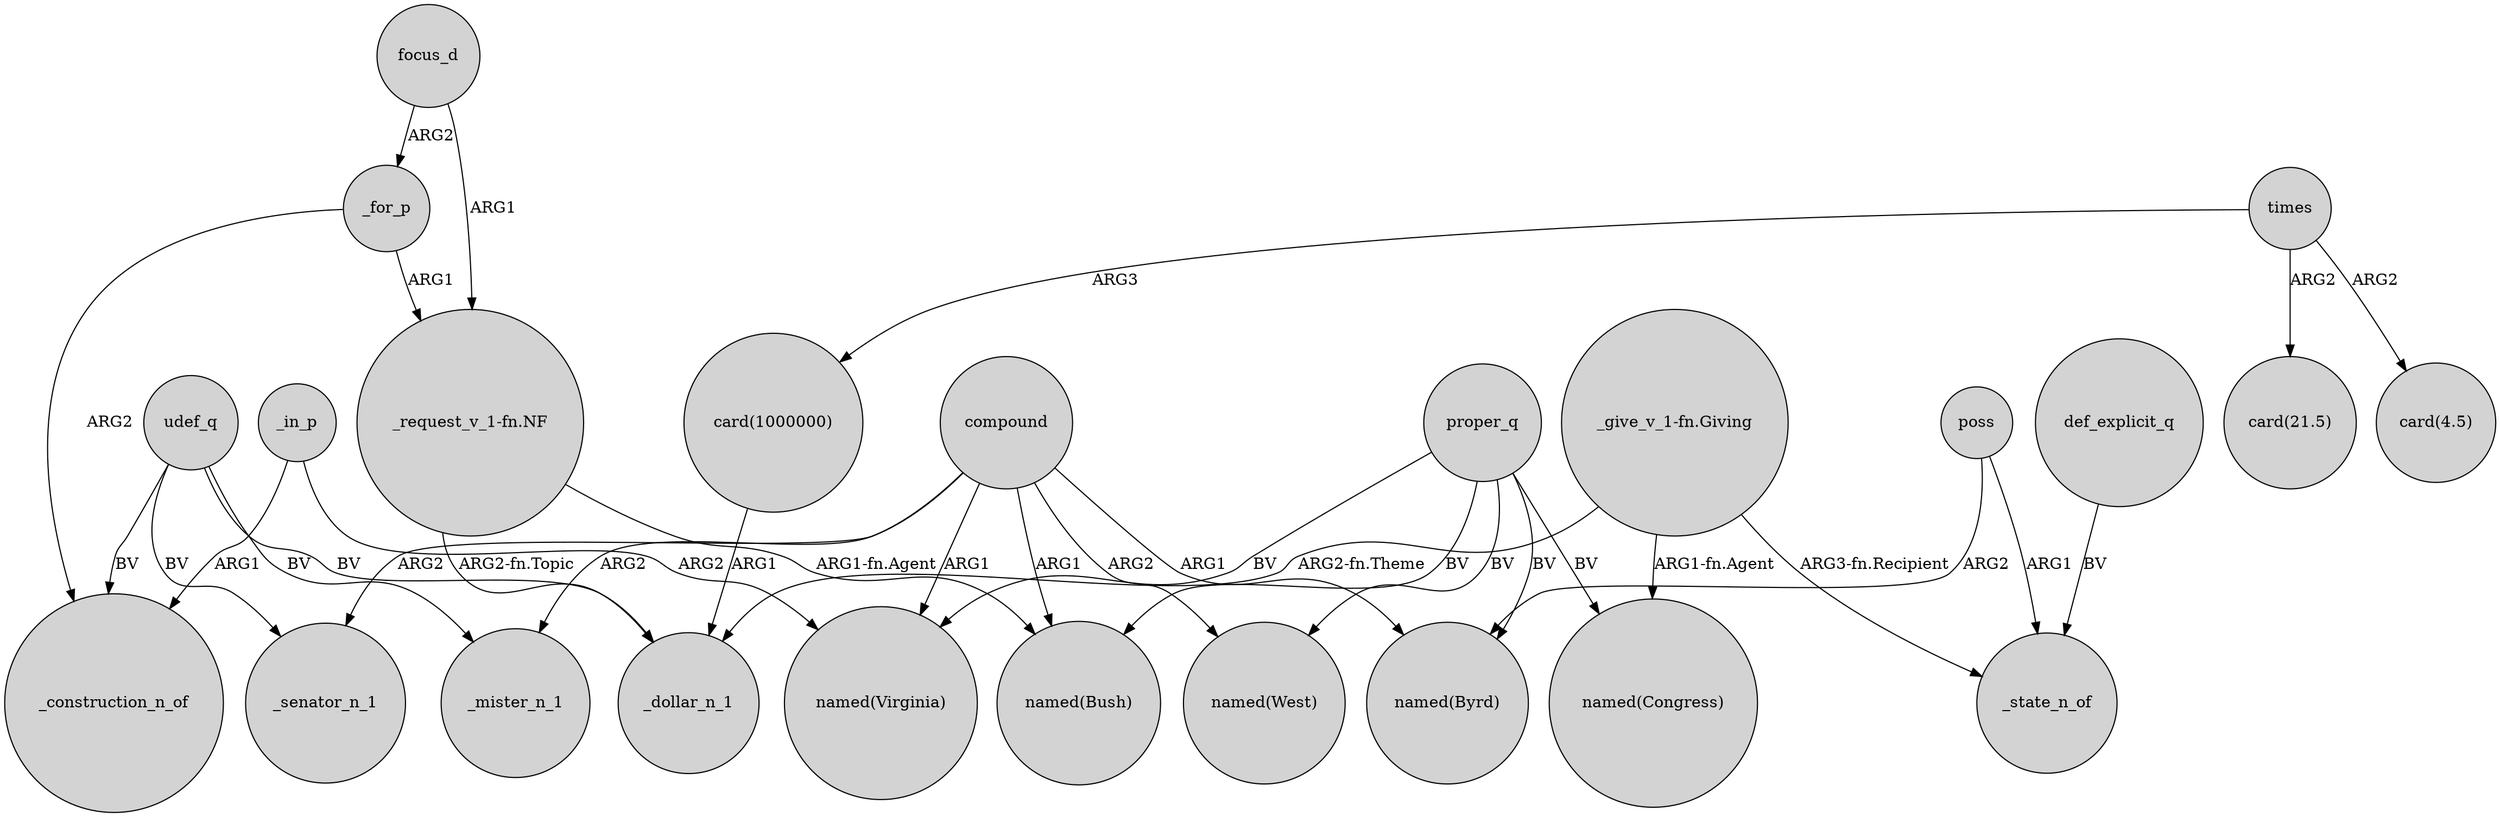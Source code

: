 digraph {
	node [shape=circle style=filled]
	"card(1000000)" -> _dollar_n_1 [label=ARG1]
	"_give_v_1-fn.Giving" -> "named(Congress)" [label="ARG1-fn.Agent"]
	compound -> "named(West)" [label=ARG2]
	udef_q -> _senator_n_1 [label=BV]
	compound -> "named(Virginia)" [label=ARG1]
	proper_q -> "named(Virginia)" [label=BV]
	compound -> _mister_n_1 [label=ARG2]
	def_explicit_q -> _state_n_of [label=BV]
	"_request_v_1-fn.NF" -> "named(Bush)" [label="ARG1-fn.Agent"]
	_in_p -> _construction_n_of [label=ARG1]
	udef_q -> _mister_n_1 [label=BV]
	proper_q -> "named(West)" [label=BV]
	focus_d -> "_request_v_1-fn.NF" [label=ARG1]
	focus_d -> _for_p [label=ARG2]
	proper_q -> "named(Congress)" [label=BV]
	"_give_v_1-fn.Giving" -> _dollar_n_1 [label="ARG2-fn.Theme"]
	times -> "card(21.5)" [label=ARG2]
	compound -> "named(Byrd)" [label=ARG1]
	times -> "card(4.5)" [label=ARG2]
	proper_q -> "named(Byrd)" [label=BV]
	times -> "card(1000000)" [label=ARG3]
	_for_p -> _construction_n_of [label=ARG2]
	compound -> _senator_n_1 [label=ARG2]
	proper_q -> "named(Bush)" [label=BV]
	_for_p -> "_request_v_1-fn.NF" [label=ARG1]
	_in_p -> "named(Virginia)" [label=ARG2]
	poss -> _state_n_of [label=ARG1]
	udef_q -> _construction_n_of [label=BV]
	"_give_v_1-fn.Giving" -> _state_n_of [label="ARG3-fn.Recipient"]
	"_request_v_1-fn.NF" -> _dollar_n_1 [label="ARG2-fn.Topic"]
	poss -> "named(Byrd)" [label=ARG2]
	udef_q -> _dollar_n_1 [label=BV]
	compound -> "named(Bush)" [label=ARG1]
}
